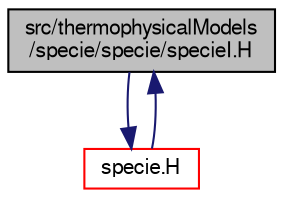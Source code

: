 digraph "src/thermophysicalModels/specie/specie/specieI.H"
{
  bgcolor="transparent";
  edge [fontname="FreeSans",fontsize="10",labelfontname="FreeSans",labelfontsize="10"];
  node [fontname="FreeSans",fontsize="10",shape=record];
  Node0 [label="src/thermophysicalModels\l/specie/specie/specieI.H",height=0.2,width=0.4,color="black", fillcolor="grey75", style="filled", fontcolor="black"];
  Node0 -> Node1 [color="midnightblue",fontsize="10",style="solid",fontname="FreeSans"];
  Node1 [label="specie.H",height=0.2,width=0.4,color="red",URL="$a16589.html"];
  Node1 -> Node0 [color="midnightblue",fontsize="10",style="solid",fontname="FreeSans"];
}
